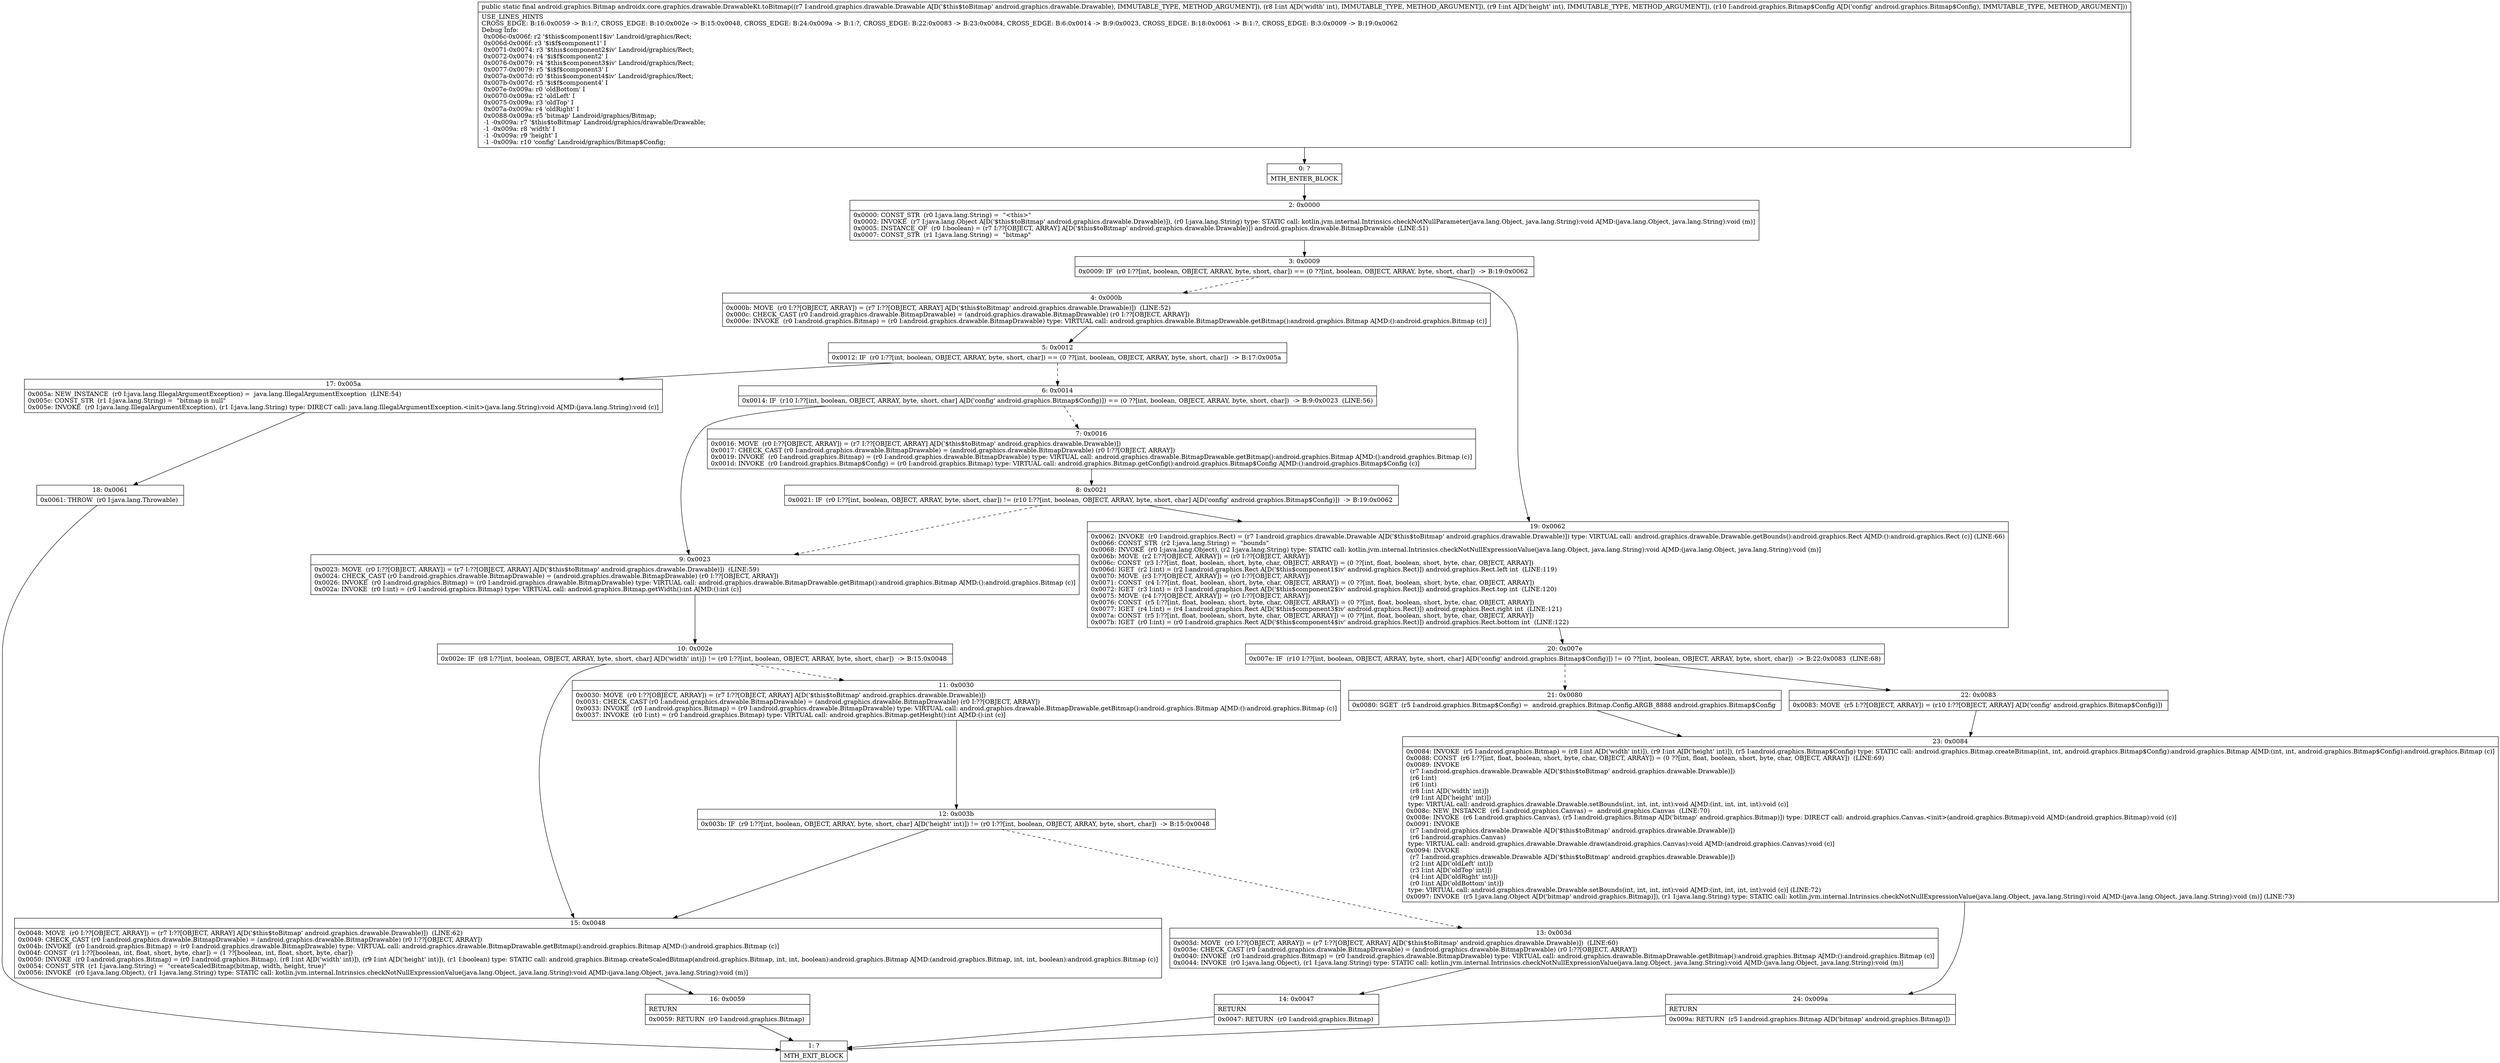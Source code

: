 digraph "CFG forandroidx.core.graphics.drawable.DrawableKt.toBitmap(Landroid\/graphics\/drawable\/Drawable;IILandroid\/graphics\/Bitmap$Config;)Landroid\/graphics\/Bitmap;" {
Node_0 [shape=record,label="{0\:\ ?|MTH_ENTER_BLOCK\l}"];
Node_2 [shape=record,label="{2\:\ 0x0000|0x0000: CONST_STR  (r0 I:java.lang.String) =  \"\<this\>\" \l0x0002: INVOKE  (r7 I:java.lang.Object A[D('$this$toBitmap' android.graphics.drawable.Drawable)]), (r0 I:java.lang.String) type: STATIC call: kotlin.jvm.internal.Intrinsics.checkNotNullParameter(java.lang.Object, java.lang.String):void A[MD:(java.lang.Object, java.lang.String):void (m)]\l0x0005: INSTANCE_OF  (r0 I:boolean) = (r7 I:??[OBJECT, ARRAY] A[D('$this$toBitmap' android.graphics.drawable.Drawable)]) android.graphics.drawable.BitmapDrawable  (LINE:51)\l0x0007: CONST_STR  (r1 I:java.lang.String) =  \"bitmap\" \l}"];
Node_3 [shape=record,label="{3\:\ 0x0009|0x0009: IF  (r0 I:??[int, boolean, OBJECT, ARRAY, byte, short, char]) == (0 ??[int, boolean, OBJECT, ARRAY, byte, short, char])  \-\> B:19:0x0062 \l}"];
Node_4 [shape=record,label="{4\:\ 0x000b|0x000b: MOVE  (r0 I:??[OBJECT, ARRAY]) = (r7 I:??[OBJECT, ARRAY] A[D('$this$toBitmap' android.graphics.drawable.Drawable)])  (LINE:52)\l0x000c: CHECK_CAST (r0 I:android.graphics.drawable.BitmapDrawable) = (android.graphics.drawable.BitmapDrawable) (r0 I:??[OBJECT, ARRAY]) \l0x000e: INVOKE  (r0 I:android.graphics.Bitmap) = (r0 I:android.graphics.drawable.BitmapDrawable) type: VIRTUAL call: android.graphics.drawable.BitmapDrawable.getBitmap():android.graphics.Bitmap A[MD:():android.graphics.Bitmap (c)]\l}"];
Node_5 [shape=record,label="{5\:\ 0x0012|0x0012: IF  (r0 I:??[int, boolean, OBJECT, ARRAY, byte, short, char]) == (0 ??[int, boolean, OBJECT, ARRAY, byte, short, char])  \-\> B:17:0x005a \l}"];
Node_6 [shape=record,label="{6\:\ 0x0014|0x0014: IF  (r10 I:??[int, boolean, OBJECT, ARRAY, byte, short, char] A[D('config' android.graphics.Bitmap$Config)]) == (0 ??[int, boolean, OBJECT, ARRAY, byte, short, char])  \-\> B:9:0x0023  (LINE:56)\l}"];
Node_7 [shape=record,label="{7\:\ 0x0016|0x0016: MOVE  (r0 I:??[OBJECT, ARRAY]) = (r7 I:??[OBJECT, ARRAY] A[D('$this$toBitmap' android.graphics.drawable.Drawable)]) \l0x0017: CHECK_CAST (r0 I:android.graphics.drawable.BitmapDrawable) = (android.graphics.drawable.BitmapDrawable) (r0 I:??[OBJECT, ARRAY]) \l0x0019: INVOKE  (r0 I:android.graphics.Bitmap) = (r0 I:android.graphics.drawable.BitmapDrawable) type: VIRTUAL call: android.graphics.drawable.BitmapDrawable.getBitmap():android.graphics.Bitmap A[MD:():android.graphics.Bitmap (c)]\l0x001d: INVOKE  (r0 I:android.graphics.Bitmap$Config) = (r0 I:android.graphics.Bitmap) type: VIRTUAL call: android.graphics.Bitmap.getConfig():android.graphics.Bitmap$Config A[MD:():android.graphics.Bitmap$Config (c)]\l}"];
Node_8 [shape=record,label="{8\:\ 0x0021|0x0021: IF  (r0 I:??[int, boolean, OBJECT, ARRAY, byte, short, char]) != (r10 I:??[int, boolean, OBJECT, ARRAY, byte, short, char] A[D('config' android.graphics.Bitmap$Config)])  \-\> B:19:0x0062 \l}"];
Node_9 [shape=record,label="{9\:\ 0x0023|0x0023: MOVE  (r0 I:??[OBJECT, ARRAY]) = (r7 I:??[OBJECT, ARRAY] A[D('$this$toBitmap' android.graphics.drawable.Drawable)])  (LINE:59)\l0x0024: CHECK_CAST (r0 I:android.graphics.drawable.BitmapDrawable) = (android.graphics.drawable.BitmapDrawable) (r0 I:??[OBJECT, ARRAY]) \l0x0026: INVOKE  (r0 I:android.graphics.Bitmap) = (r0 I:android.graphics.drawable.BitmapDrawable) type: VIRTUAL call: android.graphics.drawable.BitmapDrawable.getBitmap():android.graphics.Bitmap A[MD:():android.graphics.Bitmap (c)]\l0x002a: INVOKE  (r0 I:int) = (r0 I:android.graphics.Bitmap) type: VIRTUAL call: android.graphics.Bitmap.getWidth():int A[MD:():int (c)]\l}"];
Node_10 [shape=record,label="{10\:\ 0x002e|0x002e: IF  (r8 I:??[int, boolean, OBJECT, ARRAY, byte, short, char] A[D('width' int)]) != (r0 I:??[int, boolean, OBJECT, ARRAY, byte, short, char])  \-\> B:15:0x0048 \l}"];
Node_11 [shape=record,label="{11\:\ 0x0030|0x0030: MOVE  (r0 I:??[OBJECT, ARRAY]) = (r7 I:??[OBJECT, ARRAY] A[D('$this$toBitmap' android.graphics.drawable.Drawable)]) \l0x0031: CHECK_CAST (r0 I:android.graphics.drawable.BitmapDrawable) = (android.graphics.drawable.BitmapDrawable) (r0 I:??[OBJECT, ARRAY]) \l0x0033: INVOKE  (r0 I:android.graphics.Bitmap) = (r0 I:android.graphics.drawable.BitmapDrawable) type: VIRTUAL call: android.graphics.drawable.BitmapDrawable.getBitmap():android.graphics.Bitmap A[MD:():android.graphics.Bitmap (c)]\l0x0037: INVOKE  (r0 I:int) = (r0 I:android.graphics.Bitmap) type: VIRTUAL call: android.graphics.Bitmap.getHeight():int A[MD:():int (c)]\l}"];
Node_12 [shape=record,label="{12\:\ 0x003b|0x003b: IF  (r9 I:??[int, boolean, OBJECT, ARRAY, byte, short, char] A[D('height' int)]) != (r0 I:??[int, boolean, OBJECT, ARRAY, byte, short, char])  \-\> B:15:0x0048 \l}"];
Node_13 [shape=record,label="{13\:\ 0x003d|0x003d: MOVE  (r0 I:??[OBJECT, ARRAY]) = (r7 I:??[OBJECT, ARRAY] A[D('$this$toBitmap' android.graphics.drawable.Drawable)])  (LINE:60)\l0x003e: CHECK_CAST (r0 I:android.graphics.drawable.BitmapDrawable) = (android.graphics.drawable.BitmapDrawable) (r0 I:??[OBJECT, ARRAY]) \l0x0040: INVOKE  (r0 I:android.graphics.Bitmap) = (r0 I:android.graphics.drawable.BitmapDrawable) type: VIRTUAL call: android.graphics.drawable.BitmapDrawable.getBitmap():android.graphics.Bitmap A[MD:():android.graphics.Bitmap (c)]\l0x0044: INVOKE  (r0 I:java.lang.Object), (r1 I:java.lang.String) type: STATIC call: kotlin.jvm.internal.Intrinsics.checkNotNullExpressionValue(java.lang.Object, java.lang.String):void A[MD:(java.lang.Object, java.lang.String):void (m)]\l}"];
Node_14 [shape=record,label="{14\:\ 0x0047|RETURN\l|0x0047: RETURN  (r0 I:android.graphics.Bitmap) \l}"];
Node_1 [shape=record,label="{1\:\ ?|MTH_EXIT_BLOCK\l}"];
Node_15 [shape=record,label="{15\:\ 0x0048|0x0048: MOVE  (r0 I:??[OBJECT, ARRAY]) = (r7 I:??[OBJECT, ARRAY] A[D('$this$toBitmap' android.graphics.drawable.Drawable)])  (LINE:62)\l0x0049: CHECK_CAST (r0 I:android.graphics.drawable.BitmapDrawable) = (android.graphics.drawable.BitmapDrawable) (r0 I:??[OBJECT, ARRAY]) \l0x004b: INVOKE  (r0 I:android.graphics.Bitmap) = (r0 I:android.graphics.drawable.BitmapDrawable) type: VIRTUAL call: android.graphics.drawable.BitmapDrawable.getBitmap():android.graphics.Bitmap A[MD:():android.graphics.Bitmap (c)]\l0x004f: CONST  (r1 I:??[boolean, int, float, short, byte, char]) = (1 ??[boolean, int, float, short, byte, char]) \l0x0050: INVOKE  (r0 I:android.graphics.Bitmap) = (r0 I:android.graphics.Bitmap), (r8 I:int A[D('width' int)]), (r9 I:int A[D('height' int)]), (r1 I:boolean) type: STATIC call: android.graphics.Bitmap.createScaledBitmap(android.graphics.Bitmap, int, int, boolean):android.graphics.Bitmap A[MD:(android.graphics.Bitmap, int, int, boolean):android.graphics.Bitmap (c)]\l0x0054: CONST_STR  (r1 I:java.lang.String) =  \"createScaledBitmap(bitmap, width, height, true)\" \l0x0056: INVOKE  (r0 I:java.lang.Object), (r1 I:java.lang.String) type: STATIC call: kotlin.jvm.internal.Intrinsics.checkNotNullExpressionValue(java.lang.Object, java.lang.String):void A[MD:(java.lang.Object, java.lang.String):void (m)]\l}"];
Node_16 [shape=record,label="{16\:\ 0x0059|RETURN\l|0x0059: RETURN  (r0 I:android.graphics.Bitmap) \l}"];
Node_17 [shape=record,label="{17\:\ 0x005a|0x005a: NEW_INSTANCE  (r0 I:java.lang.IllegalArgumentException) =  java.lang.IllegalArgumentException  (LINE:54)\l0x005c: CONST_STR  (r1 I:java.lang.String) =  \"bitmap is null\" \l0x005e: INVOKE  (r0 I:java.lang.IllegalArgumentException), (r1 I:java.lang.String) type: DIRECT call: java.lang.IllegalArgumentException.\<init\>(java.lang.String):void A[MD:(java.lang.String):void (c)]\l}"];
Node_18 [shape=record,label="{18\:\ 0x0061|0x0061: THROW  (r0 I:java.lang.Throwable) \l}"];
Node_19 [shape=record,label="{19\:\ 0x0062|0x0062: INVOKE  (r0 I:android.graphics.Rect) = (r7 I:android.graphics.drawable.Drawable A[D('$this$toBitmap' android.graphics.drawable.Drawable)]) type: VIRTUAL call: android.graphics.drawable.Drawable.getBounds():android.graphics.Rect A[MD:():android.graphics.Rect (c)] (LINE:66)\l0x0066: CONST_STR  (r2 I:java.lang.String) =  \"bounds\" \l0x0068: INVOKE  (r0 I:java.lang.Object), (r2 I:java.lang.String) type: STATIC call: kotlin.jvm.internal.Intrinsics.checkNotNullExpressionValue(java.lang.Object, java.lang.String):void A[MD:(java.lang.Object, java.lang.String):void (m)]\l0x006b: MOVE  (r2 I:??[OBJECT, ARRAY]) = (r0 I:??[OBJECT, ARRAY]) \l0x006c: CONST  (r3 I:??[int, float, boolean, short, byte, char, OBJECT, ARRAY]) = (0 ??[int, float, boolean, short, byte, char, OBJECT, ARRAY]) \l0x006d: IGET  (r2 I:int) = (r2 I:android.graphics.Rect A[D('$this$component1$iv' android.graphics.Rect)]) android.graphics.Rect.left int  (LINE:119)\l0x0070: MOVE  (r3 I:??[OBJECT, ARRAY]) = (r0 I:??[OBJECT, ARRAY]) \l0x0071: CONST  (r4 I:??[int, float, boolean, short, byte, char, OBJECT, ARRAY]) = (0 ??[int, float, boolean, short, byte, char, OBJECT, ARRAY]) \l0x0072: IGET  (r3 I:int) = (r3 I:android.graphics.Rect A[D('$this$component2$iv' android.graphics.Rect)]) android.graphics.Rect.top int  (LINE:120)\l0x0075: MOVE  (r4 I:??[OBJECT, ARRAY]) = (r0 I:??[OBJECT, ARRAY]) \l0x0076: CONST  (r5 I:??[int, float, boolean, short, byte, char, OBJECT, ARRAY]) = (0 ??[int, float, boolean, short, byte, char, OBJECT, ARRAY]) \l0x0077: IGET  (r4 I:int) = (r4 I:android.graphics.Rect A[D('$this$component3$iv' android.graphics.Rect)]) android.graphics.Rect.right int  (LINE:121)\l0x007a: CONST  (r5 I:??[int, float, boolean, short, byte, char, OBJECT, ARRAY]) = (0 ??[int, float, boolean, short, byte, char, OBJECT, ARRAY]) \l0x007b: IGET  (r0 I:int) = (r0 I:android.graphics.Rect A[D('$this$component4$iv' android.graphics.Rect)]) android.graphics.Rect.bottom int  (LINE:122)\l}"];
Node_20 [shape=record,label="{20\:\ 0x007e|0x007e: IF  (r10 I:??[int, boolean, OBJECT, ARRAY, byte, short, char] A[D('config' android.graphics.Bitmap$Config)]) != (0 ??[int, boolean, OBJECT, ARRAY, byte, short, char])  \-\> B:22:0x0083  (LINE:68)\l}"];
Node_21 [shape=record,label="{21\:\ 0x0080|0x0080: SGET  (r5 I:android.graphics.Bitmap$Config) =  android.graphics.Bitmap.Config.ARGB_8888 android.graphics.Bitmap$Config \l}"];
Node_23 [shape=record,label="{23\:\ 0x0084|0x0084: INVOKE  (r5 I:android.graphics.Bitmap) = (r8 I:int A[D('width' int)]), (r9 I:int A[D('height' int)]), (r5 I:android.graphics.Bitmap$Config) type: STATIC call: android.graphics.Bitmap.createBitmap(int, int, android.graphics.Bitmap$Config):android.graphics.Bitmap A[MD:(int, int, android.graphics.Bitmap$Config):android.graphics.Bitmap (c)]\l0x0088: CONST  (r6 I:??[int, float, boolean, short, byte, char, OBJECT, ARRAY]) = (0 ??[int, float, boolean, short, byte, char, OBJECT, ARRAY])  (LINE:69)\l0x0089: INVOKE  \l  (r7 I:android.graphics.drawable.Drawable A[D('$this$toBitmap' android.graphics.drawable.Drawable)])\l  (r6 I:int)\l  (r6 I:int)\l  (r8 I:int A[D('width' int)])\l  (r9 I:int A[D('height' int)])\l type: VIRTUAL call: android.graphics.drawable.Drawable.setBounds(int, int, int, int):void A[MD:(int, int, int, int):void (c)]\l0x008c: NEW_INSTANCE  (r6 I:android.graphics.Canvas) =  android.graphics.Canvas  (LINE:70)\l0x008e: INVOKE  (r6 I:android.graphics.Canvas), (r5 I:android.graphics.Bitmap A[D('bitmap' android.graphics.Bitmap)]) type: DIRECT call: android.graphics.Canvas.\<init\>(android.graphics.Bitmap):void A[MD:(android.graphics.Bitmap):void (c)]\l0x0091: INVOKE  \l  (r7 I:android.graphics.drawable.Drawable A[D('$this$toBitmap' android.graphics.drawable.Drawable)])\l  (r6 I:android.graphics.Canvas)\l type: VIRTUAL call: android.graphics.drawable.Drawable.draw(android.graphics.Canvas):void A[MD:(android.graphics.Canvas):void (c)]\l0x0094: INVOKE  \l  (r7 I:android.graphics.drawable.Drawable A[D('$this$toBitmap' android.graphics.drawable.Drawable)])\l  (r2 I:int A[D('oldLeft' int)])\l  (r3 I:int A[D('oldTop' int)])\l  (r4 I:int A[D('oldRight' int)])\l  (r0 I:int A[D('oldBottom' int)])\l type: VIRTUAL call: android.graphics.drawable.Drawable.setBounds(int, int, int, int):void A[MD:(int, int, int, int):void (c)] (LINE:72)\l0x0097: INVOKE  (r5 I:java.lang.Object A[D('bitmap' android.graphics.Bitmap)]), (r1 I:java.lang.String) type: STATIC call: kotlin.jvm.internal.Intrinsics.checkNotNullExpressionValue(java.lang.Object, java.lang.String):void A[MD:(java.lang.Object, java.lang.String):void (m)] (LINE:73)\l}"];
Node_24 [shape=record,label="{24\:\ 0x009a|RETURN\l|0x009a: RETURN  (r5 I:android.graphics.Bitmap A[D('bitmap' android.graphics.Bitmap)]) \l}"];
Node_22 [shape=record,label="{22\:\ 0x0083|0x0083: MOVE  (r5 I:??[OBJECT, ARRAY]) = (r10 I:??[OBJECT, ARRAY] A[D('config' android.graphics.Bitmap$Config)]) \l}"];
MethodNode[shape=record,label="{public static final android.graphics.Bitmap androidx.core.graphics.drawable.DrawableKt.toBitmap((r7 I:android.graphics.drawable.Drawable A[D('$this$toBitmap' android.graphics.drawable.Drawable), IMMUTABLE_TYPE, METHOD_ARGUMENT]), (r8 I:int A[D('width' int), IMMUTABLE_TYPE, METHOD_ARGUMENT]), (r9 I:int A[D('height' int), IMMUTABLE_TYPE, METHOD_ARGUMENT]), (r10 I:android.graphics.Bitmap$Config A[D('config' android.graphics.Bitmap$Config), IMMUTABLE_TYPE, METHOD_ARGUMENT]))  | USE_LINES_HINTS\lCROSS_EDGE: B:16:0x0059 \-\> B:1:?, CROSS_EDGE: B:10:0x002e \-\> B:15:0x0048, CROSS_EDGE: B:24:0x009a \-\> B:1:?, CROSS_EDGE: B:22:0x0083 \-\> B:23:0x0084, CROSS_EDGE: B:6:0x0014 \-\> B:9:0x0023, CROSS_EDGE: B:18:0x0061 \-\> B:1:?, CROSS_EDGE: B:3:0x0009 \-\> B:19:0x0062\lDebug Info:\l  0x006c\-0x006f: r2 '$this$component1$iv' Landroid\/graphics\/Rect;\l  0x006d\-0x006f: r3 '$i$f$component1' I\l  0x0071\-0x0074: r3 '$this$component2$iv' Landroid\/graphics\/Rect;\l  0x0072\-0x0074: r4 '$i$f$component2' I\l  0x0076\-0x0079: r4 '$this$component3$iv' Landroid\/graphics\/Rect;\l  0x0077\-0x0079: r5 '$i$f$component3' I\l  0x007a\-0x007d: r0 '$this$component4$iv' Landroid\/graphics\/Rect;\l  0x007b\-0x007d: r5 '$i$f$component4' I\l  0x007e\-0x009a: r0 'oldBottom' I\l  0x0070\-0x009a: r2 'oldLeft' I\l  0x0075\-0x009a: r3 'oldTop' I\l  0x007a\-0x009a: r4 'oldRight' I\l  0x0088\-0x009a: r5 'bitmap' Landroid\/graphics\/Bitmap;\l  \-1 \-0x009a: r7 '$this$toBitmap' Landroid\/graphics\/drawable\/Drawable;\l  \-1 \-0x009a: r8 'width' I\l  \-1 \-0x009a: r9 'height' I\l  \-1 \-0x009a: r10 'config' Landroid\/graphics\/Bitmap$Config;\l}"];
MethodNode -> Node_0;Node_0 -> Node_2;
Node_2 -> Node_3;
Node_3 -> Node_4[style=dashed];
Node_3 -> Node_19;
Node_4 -> Node_5;
Node_5 -> Node_6[style=dashed];
Node_5 -> Node_17;
Node_6 -> Node_7[style=dashed];
Node_6 -> Node_9;
Node_7 -> Node_8;
Node_8 -> Node_9[style=dashed];
Node_8 -> Node_19;
Node_9 -> Node_10;
Node_10 -> Node_11[style=dashed];
Node_10 -> Node_15;
Node_11 -> Node_12;
Node_12 -> Node_13[style=dashed];
Node_12 -> Node_15;
Node_13 -> Node_14;
Node_14 -> Node_1;
Node_15 -> Node_16;
Node_16 -> Node_1;
Node_17 -> Node_18;
Node_18 -> Node_1;
Node_19 -> Node_20;
Node_20 -> Node_21[style=dashed];
Node_20 -> Node_22;
Node_21 -> Node_23;
Node_23 -> Node_24;
Node_24 -> Node_1;
Node_22 -> Node_23;
}

